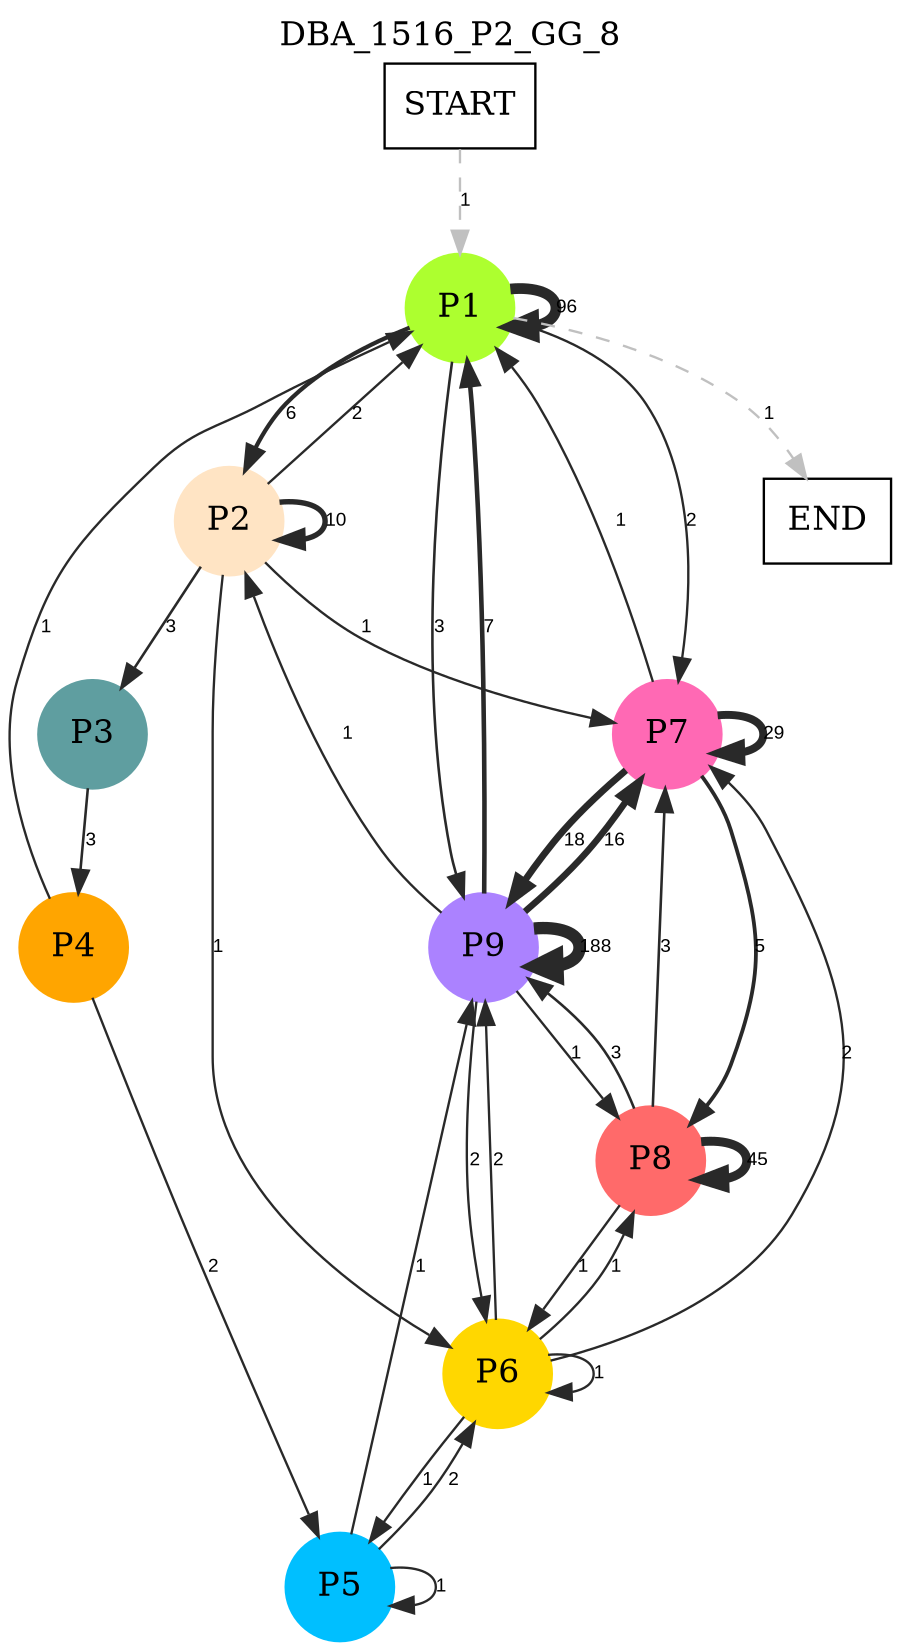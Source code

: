 digraph DBA_1516_P2_GG_8 {
	labelloc="t";
	label=DBA_1516_P2_GG_8;
	dpi = 150
	size="16,11!";
	margin = 0;
"START" [shape=box, fillcolor=white, style=filled, color=black]
"P1" [shape=circle, color=greenyellow, style=filled]
"P2" [shape=circle, color=bisque, style=filled]
"P3" [shape=circle, color=cadetblue, style=filled]
"P4" [shape=circle, color=orange, style=filled]
"P5" [shape=circle, color=deepskyblue, style=filled]
"P6" [shape=circle, color=gold, style=filled]
"P7" [shape=circle, color=hotpink, style=filled]
"P8" [shape=circle, color=indianred1, style=filled]
"P9" [shape=circle, color=mediumpurple1, style=filled]
"END" [shape=box, fillcolor=white, style=filled, color=black]
"START" -> "P1" [ style = dashed color=grey label ="1" labelfloat=false fontname="Arial" fontsize=8]

"P1" -> "P1" [ color=grey16 penwidth = "4.56434819146784"label ="96" labelfloat=false fontname="Arial" fontsize=8]

"P1" -> "P2" [ color=grey16 penwidth = "1.79175946922805"label ="6" labelfloat=false fontname="Arial" fontsize=8]

"P1" -> "P7" [ color=grey16 penwidth = "1"label ="2" labelfloat=false fontname="Arial" fontsize=8]

"P1" -> "P9" [ color=grey16 penwidth = "1.09861228866811"label ="3" labelfloat=false fontname="Arial" fontsize=8]

"P1" -> "END" [ style = dashed color=grey label ="1" labelfloat=false fontname="Arial" fontsize=8]

"P2" -> "P1" [ color=grey16 penwidth = "1"label ="2" labelfloat=false fontname="Arial" fontsize=8]

"P2" -> "P2" [ color=grey16 penwidth = "2.30258509299405"label ="10" labelfloat=false fontname="Arial" fontsize=8]

"P2" -> "P3" [ color=grey16 penwidth = "1.09861228866811"label ="3" labelfloat=false fontname="Arial" fontsize=8]

"P2" -> "P6" [ color=grey16 penwidth = "1"label ="1" labelfloat=false fontname="Arial" fontsize=8]

"P2" -> "P7" [ color=grey16 penwidth = "1"label ="1" labelfloat=false fontname="Arial" fontsize=8]

"P3" -> "P4" [ color=grey16 penwidth = "1.09861228866811"label ="3" labelfloat=false fontname="Arial" fontsize=8]

"P4" -> "P1" [ color=grey16 penwidth = "1"label ="1" labelfloat=false fontname="Arial" fontsize=8]

"P4" -> "P5" [ color=grey16 penwidth = "1"label ="2" labelfloat=false fontname="Arial" fontsize=8]

"P5" -> "P5" [ color=grey16 penwidth = "1"label ="1" labelfloat=false fontname="Arial" fontsize=8]

"P5" -> "P6" [ color=grey16 penwidth = "1"label ="2" labelfloat=false fontname="Arial" fontsize=8]

"P5" -> "P9" [ color=grey16 penwidth = "1"label ="1" labelfloat=false fontname="Arial" fontsize=8]

"P6" -> "P5" [ color=grey16 penwidth = "1"label ="1" labelfloat=false fontname="Arial" fontsize=8]

"P6" -> "P6" [ color=grey16 penwidth = "1"label ="1" labelfloat=false fontname="Arial" fontsize=8]

"P6" -> "P7" [ color=grey16 penwidth = "1"label ="2" labelfloat=false fontname="Arial" fontsize=8]

"P6" -> "P8" [ color=grey16 penwidth = "1"label ="1" labelfloat=false fontname="Arial" fontsize=8]

"P6" -> "P9" [ color=grey16 penwidth = "1"label ="2" labelfloat=false fontname="Arial" fontsize=8]

"P7" -> "P1" [ color=grey16 penwidth = "1"label ="1" labelfloat=false fontname="Arial" fontsize=8]

"P7" -> "P7" [ color=grey16 penwidth = "3.36729582998647"label ="29" labelfloat=false fontname="Arial" fontsize=8]

"P7" -> "P8" [ color=grey16 penwidth = "1.6094379124341"label ="5" labelfloat=false fontname="Arial" fontsize=8]

"P7" -> "P9" [ color=grey16 penwidth = "2.89037175789616"label ="18" labelfloat=false fontname="Arial" fontsize=8]

"P8" -> "P6" [ color=grey16 penwidth = "1"label ="1" labelfloat=false fontname="Arial" fontsize=8]

"P8" -> "P7" [ color=grey16 penwidth = "1.09861228866811"label ="3" labelfloat=false fontname="Arial" fontsize=8]

"P8" -> "P8" [ color=grey16 penwidth = "3.80666248977032"label ="45" labelfloat=false fontname="Arial" fontsize=8]

"P8" -> "P9" [ color=grey16 penwidth = "1.09861228866811"label ="3" labelfloat=false fontname="Arial" fontsize=8]

"P9" -> "P1" [ color=grey16 penwidth = "1.94591014905531"label ="7" labelfloat=false fontname="Arial" fontsize=8]

"P9" -> "P2" [ color=grey16 penwidth = "1"label ="1" labelfloat=false fontname="Arial" fontsize=8]

"P9" -> "P6" [ color=grey16 penwidth = "1"label ="2" labelfloat=false fontname="Arial" fontsize=8]

"P9" -> "P7" [ color=grey16 penwidth = "2.77258872223978"label ="16" labelfloat=false fontname="Arial" fontsize=8]

"P9" -> "P8" [ color=grey16 penwidth = "1"label ="1" labelfloat=false fontname="Arial" fontsize=8]

"P9" -> "P9" [ color=grey16 penwidth = "5.23644196282995"label ="188" labelfloat=false fontname="Arial" fontsize=8]

}
